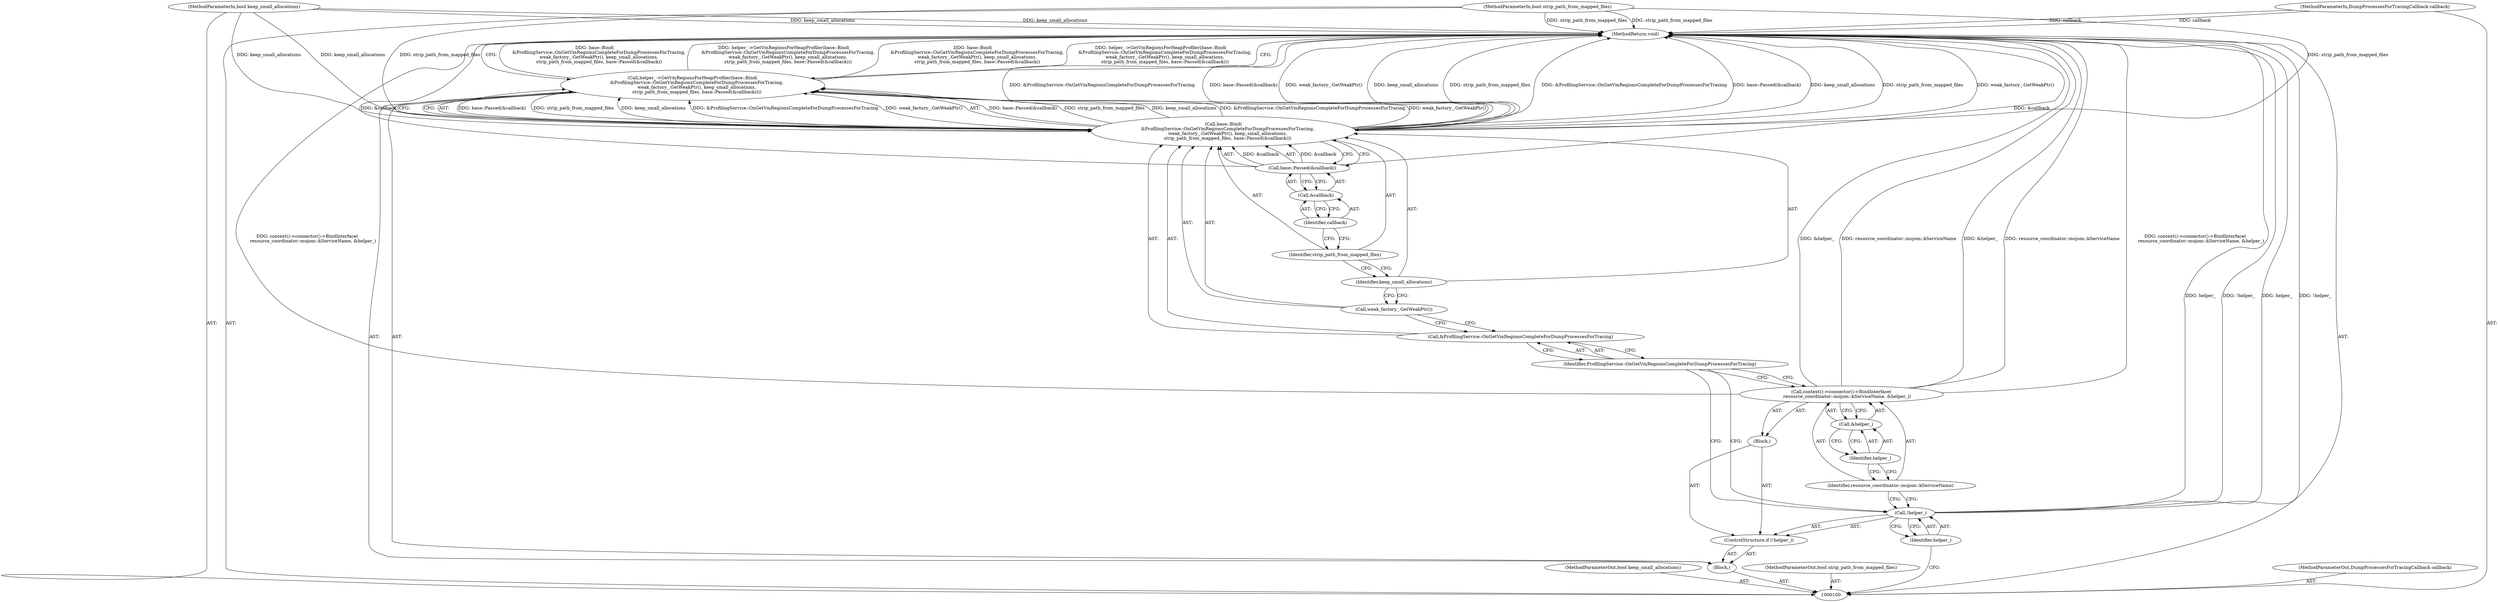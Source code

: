 digraph "0_Chrome_b44e68087804e6543a99c87076ab7648d11d9b07" {
"1000123" [label="(MethodReturn,void)"];
"1000113" [label="(Call,helper_->GetVmRegionsForHeapProfiler(base::Bind(\n      &ProfilingService::OnGetVmRegionsCompleteForDumpProcessesForTracing,\n      weak_factory_.GetWeakPtr(), keep_small_allocations,\n      strip_path_from_mapped_files, base::Passed(&callback))))"];
"1000114" [label="(Call,base::Bind(\n      &ProfilingService::OnGetVmRegionsCompleteForDumpProcessesForTracing,\n      weak_factory_.GetWeakPtr(), keep_small_allocations,\n      strip_path_from_mapped_files, base::Passed(&callback)))"];
"1000115" [label="(Call,&ProfilingService::OnGetVmRegionsCompleteForDumpProcessesForTracing)"];
"1000116" [label="(Identifier,ProfilingService::OnGetVmRegionsCompleteForDumpProcessesForTracing)"];
"1000118" [label="(Identifier,keep_small_allocations)"];
"1000117" [label="(Call,weak_factory_.GetWeakPtr())"];
"1000120" [label="(Call,base::Passed(&callback))"];
"1000121" [label="(Call,&callback)"];
"1000122" [label="(Identifier,callback)"];
"1000119" [label="(Identifier,strip_path_from_mapped_files)"];
"1000101" [label="(MethodParameterIn,bool keep_small_allocations)"];
"1000161" [label="(MethodParameterOut,bool keep_small_allocations)"];
"1000102" [label="(MethodParameterIn,bool strip_path_from_mapped_files)"];
"1000162" [label="(MethodParameterOut,bool strip_path_from_mapped_files)"];
"1000104" [label="(Block,)"];
"1000103" [label="(MethodParameterIn,DumpProcessesForTracingCallback callback)"];
"1000163" [label="(MethodParameterOut,DumpProcessesForTracingCallback callback)"];
"1000108" [label="(Block,)"];
"1000105" [label="(ControlStructure,if (!helper_))"];
"1000106" [label="(Call,!helper_)"];
"1000107" [label="(Identifier,helper_)"];
"1000109" [label="(Call,context()->connector()->BindInterface(\n        resource_coordinator::mojom::kServiceName, &helper_))"];
"1000111" [label="(Call,&helper_)"];
"1000112" [label="(Identifier,helper_)"];
"1000110" [label="(Identifier,resource_coordinator::mojom::kServiceName)"];
"1000123" -> "1000100"  [label="AST: "];
"1000123" -> "1000113"  [label="CFG: "];
"1000114" -> "1000123"  [label="DDG: weak_factory_.GetWeakPtr()"];
"1000114" -> "1000123"  [label="DDG: keep_small_allocations"];
"1000114" -> "1000123"  [label="DDG: strip_path_from_mapped_files"];
"1000114" -> "1000123"  [label="DDG: &ProfilingService::OnGetVmRegionsCompleteForDumpProcessesForTracing"];
"1000114" -> "1000123"  [label="DDG: base::Passed(&callback)"];
"1000106" -> "1000123"  [label="DDG: helper_"];
"1000106" -> "1000123"  [label="DDG: !helper_"];
"1000113" -> "1000123"  [label="DDG: base::Bind(\n      &ProfilingService::OnGetVmRegionsCompleteForDumpProcessesForTracing,\n      weak_factory_.GetWeakPtr(), keep_small_allocations,\n      strip_path_from_mapped_files, base::Passed(&callback))"];
"1000113" -> "1000123"  [label="DDG: helper_->GetVmRegionsForHeapProfiler(base::Bind(\n      &ProfilingService::OnGetVmRegionsCompleteForDumpProcessesForTracing,\n      weak_factory_.GetWeakPtr(), keep_small_allocations,\n      strip_path_from_mapped_files, base::Passed(&callback)))"];
"1000103" -> "1000123"  [label="DDG: callback"];
"1000102" -> "1000123"  [label="DDG: strip_path_from_mapped_files"];
"1000109" -> "1000123"  [label="DDG: &helper_"];
"1000109" -> "1000123"  [label="DDG: resource_coordinator::mojom::kServiceName"];
"1000109" -> "1000123"  [label="DDG: context()->connector()->BindInterface(\n        resource_coordinator::mojom::kServiceName, &helper_)"];
"1000120" -> "1000123"  [label="DDG: &callback"];
"1000101" -> "1000123"  [label="DDG: keep_small_allocations"];
"1000113" -> "1000104"  [label="AST: "];
"1000113" -> "1000114"  [label="CFG: "];
"1000114" -> "1000113"  [label="AST: "];
"1000123" -> "1000113"  [label="CFG: "];
"1000113" -> "1000123"  [label="DDG: base::Bind(\n      &ProfilingService::OnGetVmRegionsCompleteForDumpProcessesForTracing,\n      weak_factory_.GetWeakPtr(), keep_small_allocations,\n      strip_path_from_mapped_files, base::Passed(&callback))"];
"1000113" -> "1000123"  [label="DDG: helper_->GetVmRegionsForHeapProfiler(base::Bind(\n      &ProfilingService::OnGetVmRegionsCompleteForDumpProcessesForTracing,\n      weak_factory_.GetWeakPtr(), keep_small_allocations,\n      strip_path_from_mapped_files, base::Passed(&callback)))"];
"1000114" -> "1000113"  [label="DDG: base::Passed(&callback)"];
"1000114" -> "1000113"  [label="DDG: strip_path_from_mapped_files"];
"1000114" -> "1000113"  [label="DDG: keep_small_allocations"];
"1000114" -> "1000113"  [label="DDG: &ProfilingService::OnGetVmRegionsCompleteForDumpProcessesForTracing"];
"1000114" -> "1000113"  [label="DDG: weak_factory_.GetWeakPtr()"];
"1000114" -> "1000113"  [label="AST: "];
"1000114" -> "1000120"  [label="CFG: "];
"1000115" -> "1000114"  [label="AST: "];
"1000117" -> "1000114"  [label="AST: "];
"1000118" -> "1000114"  [label="AST: "];
"1000119" -> "1000114"  [label="AST: "];
"1000120" -> "1000114"  [label="AST: "];
"1000113" -> "1000114"  [label="CFG: "];
"1000114" -> "1000123"  [label="DDG: weak_factory_.GetWeakPtr()"];
"1000114" -> "1000123"  [label="DDG: keep_small_allocations"];
"1000114" -> "1000123"  [label="DDG: strip_path_from_mapped_files"];
"1000114" -> "1000123"  [label="DDG: &ProfilingService::OnGetVmRegionsCompleteForDumpProcessesForTracing"];
"1000114" -> "1000123"  [label="DDG: base::Passed(&callback)"];
"1000114" -> "1000113"  [label="DDG: base::Passed(&callback)"];
"1000114" -> "1000113"  [label="DDG: strip_path_from_mapped_files"];
"1000114" -> "1000113"  [label="DDG: keep_small_allocations"];
"1000114" -> "1000113"  [label="DDG: &ProfilingService::OnGetVmRegionsCompleteForDumpProcessesForTracing"];
"1000114" -> "1000113"  [label="DDG: weak_factory_.GetWeakPtr()"];
"1000101" -> "1000114"  [label="DDG: keep_small_allocations"];
"1000102" -> "1000114"  [label="DDG: strip_path_from_mapped_files"];
"1000120" -> "1000114"  [label="DDG: &callback"];
"1000115" -> "1000114"  [label="AST: "];
"1000115" -> "1000116"  [label="CFG: "];
"1000116" -> "1000115"  [label="AST: "];
"1000117" -> "1000115"  [label="CFG: "];
"1000116" -> "1000115"  [label="AST: "];
"1000116" -> "1000109"  [label="CFG: "];
"1000116" -> "1000106"  [label="CFG: "];
"1000115" -> "1000116"  [label="CFG: "];
"1000118" -> "1000114"  [label="AST: "];
"1000118" -> "1000117"  [label="CFG: "];
"1000119" -> "1000118"  [label="CFG: "];
"1000117" -> "1000114"  [label="AST: "];
"1000117" -> "1000115"  [label="CFG: "];
"1000118" -> "1000117"  [label="CFG: "];
"1000120" -> "1000114"  [label="AST: "];
"1000120" -> "1000121"  [label="CFG: "];
"1000121" -> "1000120"  [label="AST: "];
"1000114" -> "1000120"  [label="CFG: "];
"1000120" -> "1000123"  [label="DDG: &callback"];
"1000120" -> "1000114"  [label="DDG: &callback"];
"1000121" -> "1000120"  [label="AST: "];
"1000121" -> "1000122"  [label="CFG: "];
"1000122" -> "1000121"  [label="AST: "];
"1000120" -> "1000121"  [label="CFG: "];
"1000122" -> "1000121"  [label="AST: "];
"1000122" -> "1000119"  [label="CFG: "];
"1000121" -> "1000122"  [label="CFG: "];
"1000119" -> "1000114"  [label="AST: "];
"1000119" -> "1000118"  [label="CFG: "];
"1000122" -> "1000119"  [label="CFG: "];
"1000101" -> "1000100"  [label="AST: "];
"1000101" -> "1000123"  [label="DDG: keep_small_allocations"];
"1000101" -> "1000114"  [label="DDG: keep_small_allocations"];
"1000161" -> "1000100"  [label="AST: "];
"1000102" -> "1000100"  [label="AST: "];
"1000102" -> "1000123"  [label="DDG: strip_path_from_mapped_files"];
"1000102" -> "1000114"  [label="DDG: strip_path_from_mapped_files"];
"1000162" -> "1000100"  [label="AST: "];
"1000104" -> "1000100"  [label="AST: "];
"1000105" -> "1000104"  [label="AST: "];
"1000113" -> "1000104"  [label="AST: "];
"1000103" -> "1000100"  [label="AST: "];
"1000103" -> "1000123"  [label="DDG: callback"];
"1000163" -> "1000100"  [label="AST: "];
"1000108" -> "1000105"  [label="AST: "];
"1000109" -> "1000108"  [label="AST: "];
"1000105" -> "1000104"  [label="AST: "];
"1000106" -> "1000105"  [label="AST: "];
"1000108" -> "1000105"  [label="AST: "];
"1000106" -> "1000105"  [label="AST: "];
"1000106" -> "1000107"  [label="CFG: "];
"1000107" -> "1000106"  [label="AST: "];
"1000110" -> "1000106"  [label="CFG: "];
"1000116" -> "1000106"  [label="CFG: "];
"1000106" -> "1000123"  [label="DDG: helper_"];
"1000106" -> "1000123"  [label="DDG: !helper_"];
"1000107" -> "1000106"  [label="AST: "];
"1000107" -> "1000100"  [label="CFG: "];
"1000106" -> "1000107"  [label="CFG: "];
"1000109" -> "1000108"  [label="AST: "];
"1000109" -> "1000111"  [label="CFG: "];
"1000110" -> "1000109"  [label="AST: "];
"1000111" -> "1000109"  [label="AST: "];
"1000116" -> "1000109"  [label="CFG: "];
"1000109" -> "1000123"  [label="DDG: &helper_"];
"1000109" -> "1000123"  [label="DDG: resource_coordinator::mojom::kServiceName"];
"1000109" -> "1000123"  [label="DDG: context()->connector()->BindInterface(\n        resource_coordinator::mojom::kServiceName, &helper_)"];
"1000111" -> "1000109"  [label="AST: "];
"1000111" -> "1000112"  [label="CFG: "];
"1000112" -> "1000111"  [label="AST: "];
"1000109" -> "1000111"  [label="CFG: "];
"1000112" -> "1000111"  [label="AST: "];
"1000112" -> "1000110"  [label="CFG: "];
"1000111" -> "1000112"  [label="CFG: "];
"1000110" -> "1000109"  [label="AST: "];
"1000110" -> "1000106"  [label="CFG: "];
"1000112" -> "1000110"  [label="CFG: "];
}

